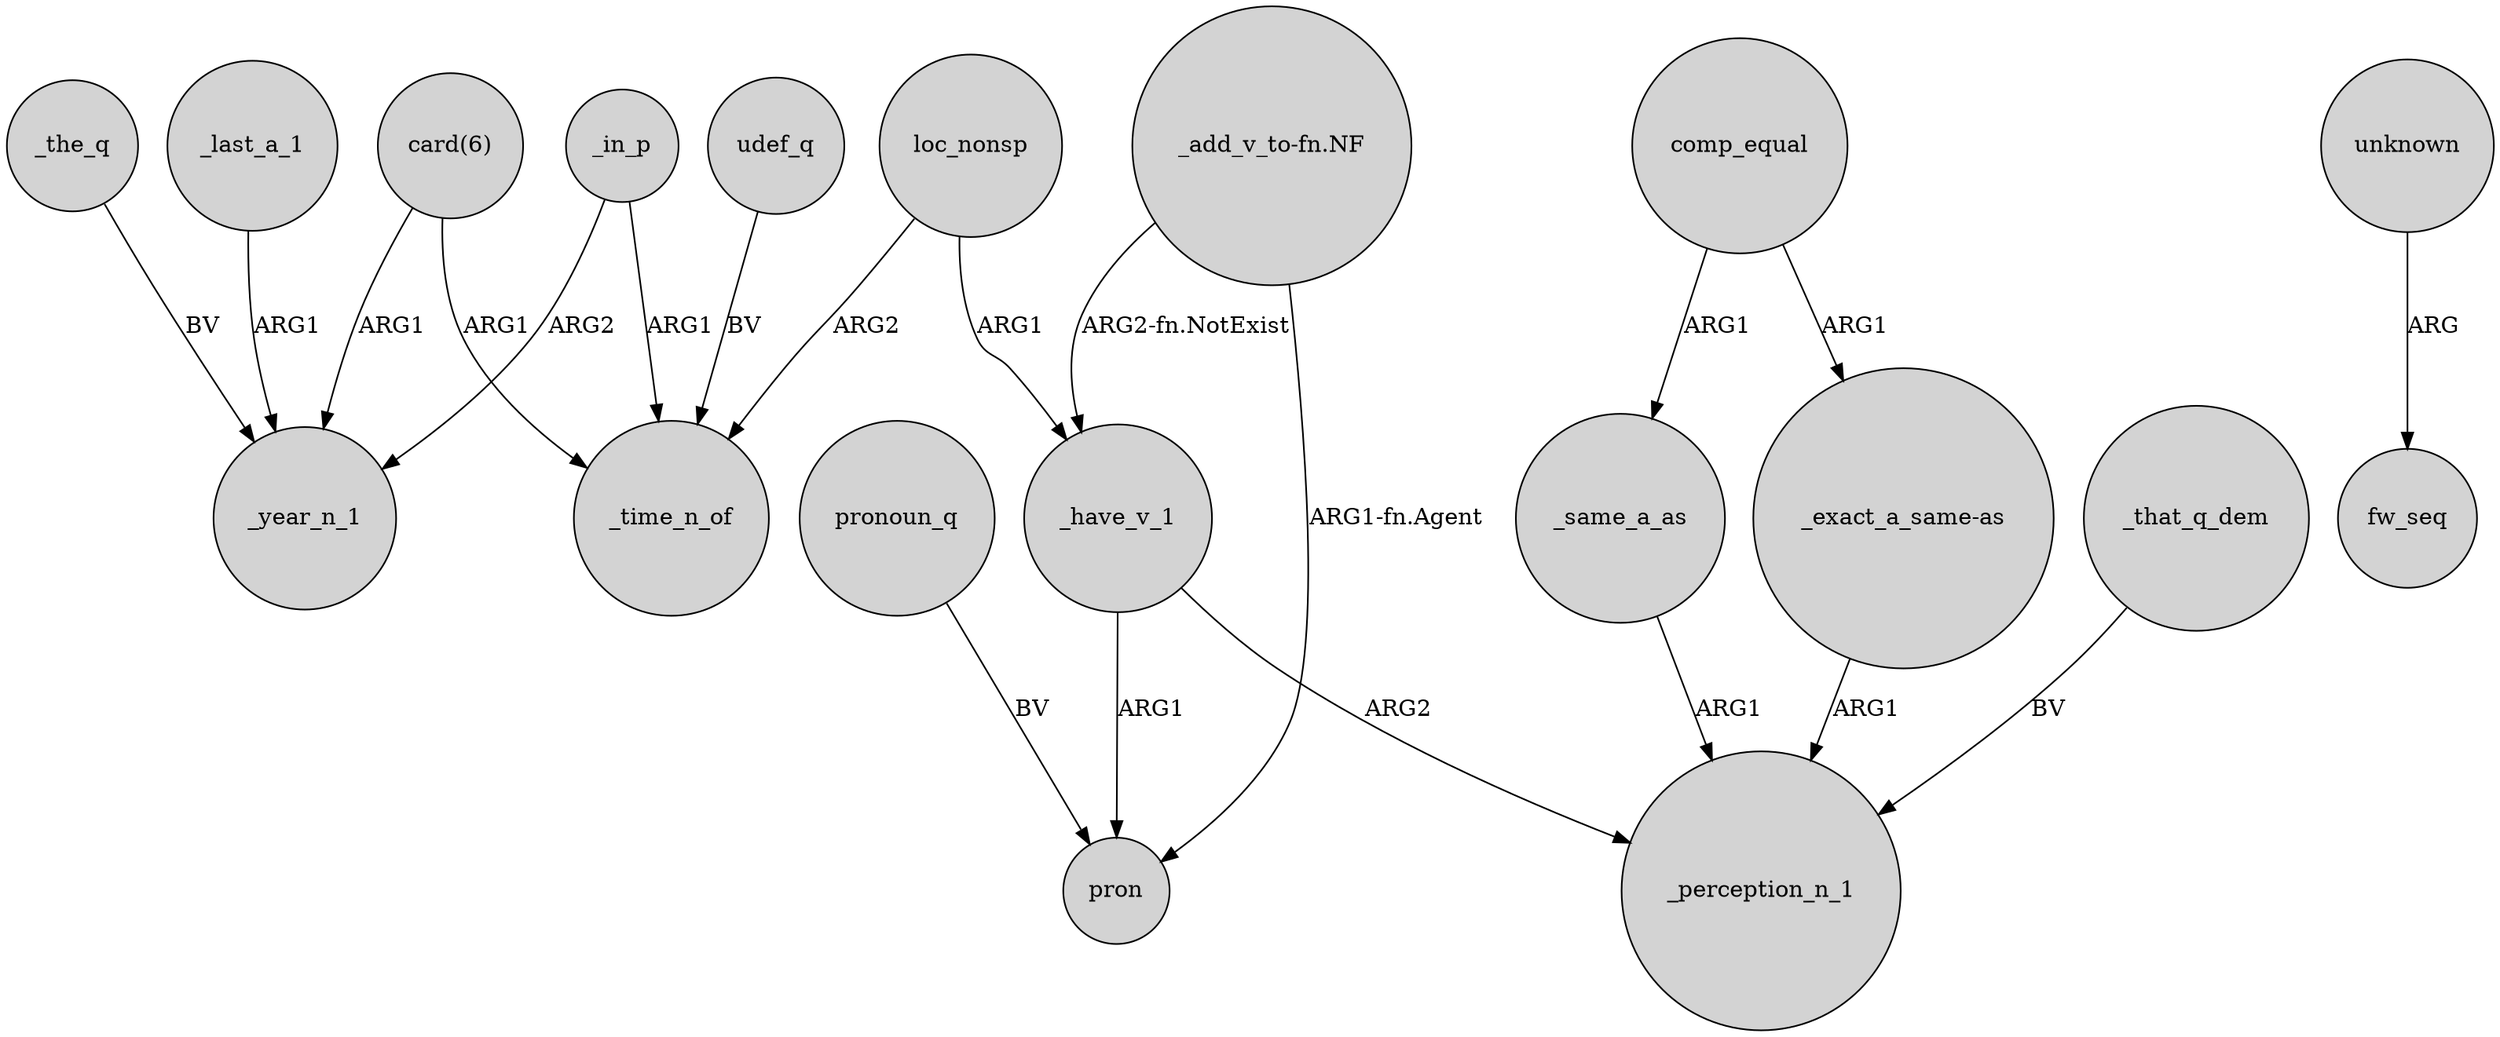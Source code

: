 digraph {
	node [shape=circle style=filled]
	_in_p -> _year_n_1 [label=ARG2]
	_have_v_1 -> pron [label=ARG1]
	loc_nonsp -> _time_n_of [label=ARG2]
	pronoun_q -> pron [label=BV]
	"_exact_a_same-as" -> _perception_n_1 [label=ARG1]
	comp_equal -> "_exact_a_same-as" [label=ARG1]
	comp_equal -> _same_a_as [label=ARG1]
	_same_a_as -> _perception_n_1 [label=ARG1]
	udef_q -> _time_n_of [label=BV]
	"_add_v_to-fn.NF" -> _have_v_1 [label="ARG2-fn.NotExist"]
	_in_p -> _time_n_of [label=ARG1]
	"card(6)" -> _year_n_1 [label=ARG1]
	_last_a_1 -> _year_n_1 [label=ARG1]
	"_add_v_to-fn.NF" -> pron [label="ARG1-fn.Agent"]
	_the_q -> _year_n_1 [label=BV]
	loc_nonsp -> _have_v_1 [label=ARG1]
	_that_q_dem -> _perception_n_1 [label=BV]
	_have_v_1 -> _perception_n_1 [label=ARG2]
	"card(6)" -> _time_n_of [label=ARG1]
	unknown -> fw_seq [label=ARG]
}
